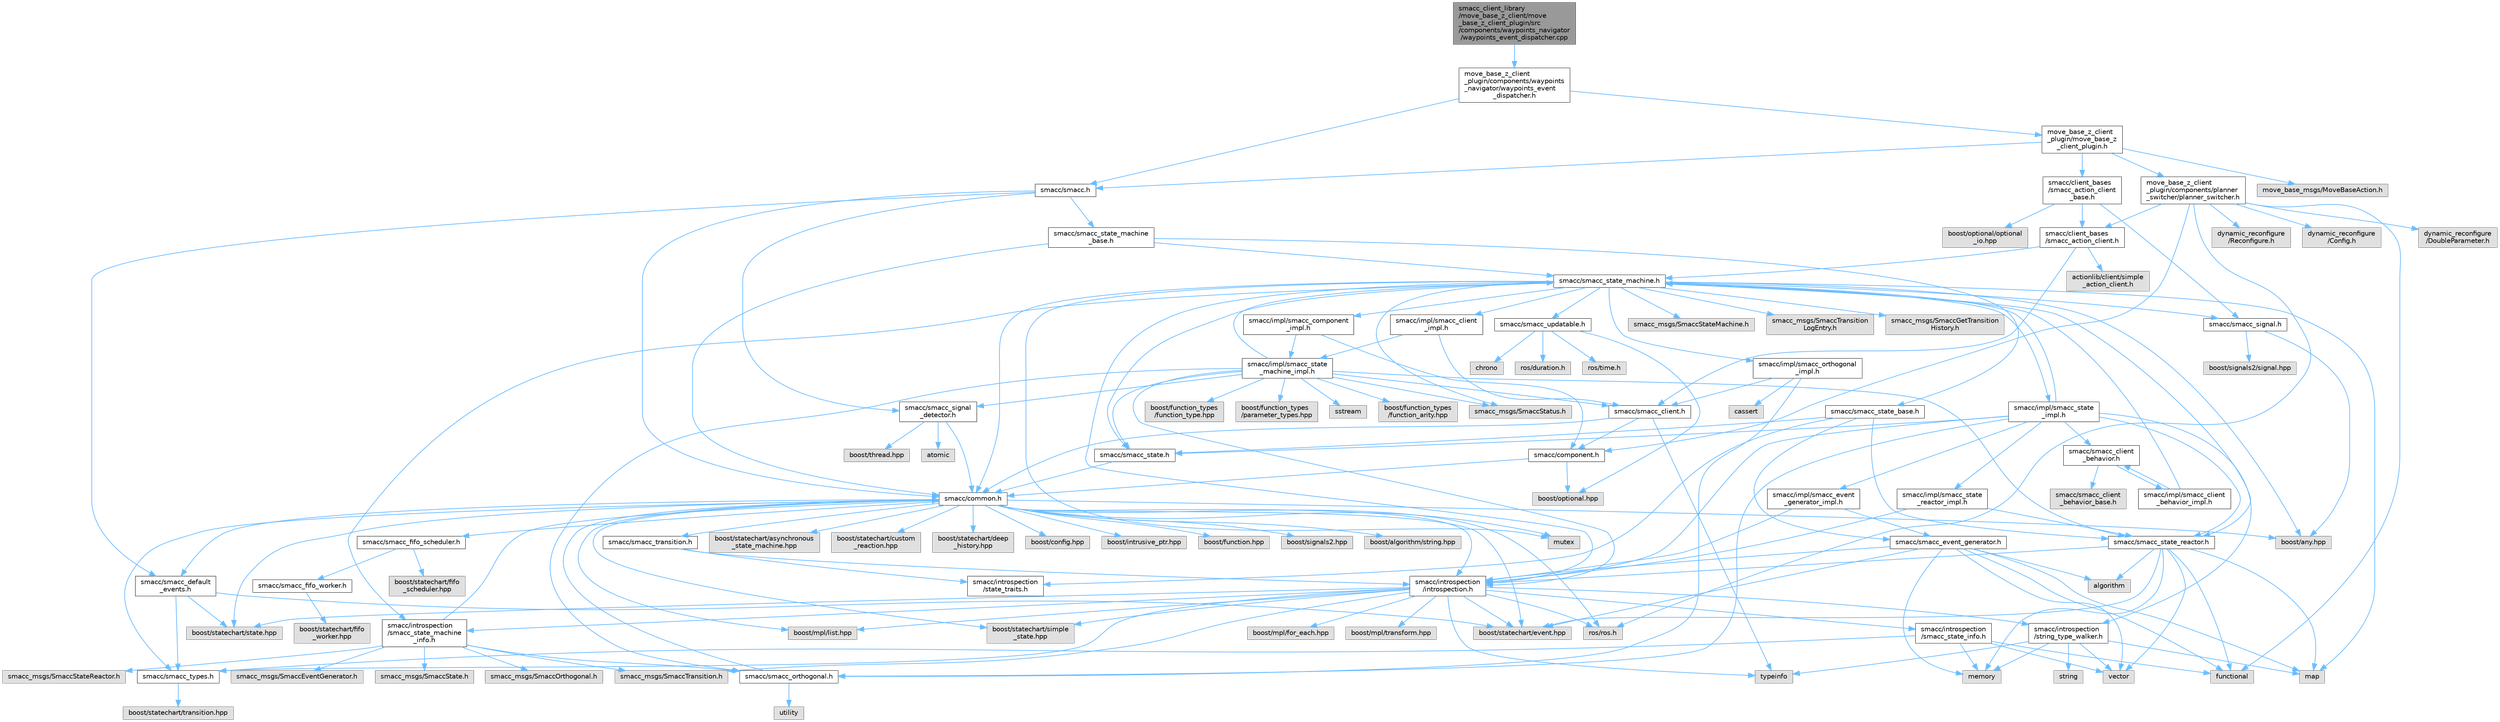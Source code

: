 digraph "smacc_client_library/move_base_z_client/move_base_z_client_plugin/src/components/waypoints_navigator/waypoints_event_dispatcher.cpp"
{
 // LATEX_PDF_SIZE
  bgcolor="transparent";
  edge [fontname=Helvetica,fontsize=10,labelfontname=Helvetica,labelfontsize=10];
  node [fontname=Helvetica,fontsize=10,shape=box,height=0.2,width=0.4];
  Node1 [label="smacc_client_library\l/move_base_z_client/move\l_base_z_client_plugin/src\l/components/waypoints_navigator\l/waypoints_event_dispatcher.cpp",height=0.2,width=0.4,color="gray40", fillcolor="grey60", style="filled", fontcolor="black",tooltip=" "];
  Node1 -> Node2 [color="steelblue1",style="solid"];
  Node2 [label="move_base_z_client\l_plugin/components/waypoints\l_navigator/waypoints_event\l_dispatcher.h",height=0.2,width=0.4,color="grey40", fillcolor="white", style="filled",URL="$waypoints__event__dispatcher_8h.html",tooltip=" "];
  Node2 -> Node3 [color="steelblue1",style="solid"];
  Node3 [label="smacc/smacc.h",height=0.2,width=0.4,color="grey40", fillcolor="white", style="filled",URL="$smacc_8h.html",tooltip=" "];
  Node3 -> Node4 [color="steelblue1",style="solid"];
  Node4 [label="smacc/common.h",height=0.2,width=0.4,color="grey40", fillcolor="white", style="filled",URL="$common_8h.html",tooltip=" "];
  Node4 -> Node5 [color="steelblue1",style="solid"];
  Node5 [label="boost/statechart/state.hpp",height=0.2,width=0.4,color="grey60", fillcolor="#E0E0E0", style="filled",tooltip=" "];
  Node4 -> Node6 [color="steelblue1",style="solid"];
  Node6 [label="boost/statechart/simple\l_state.hpp",height=0.2,width=0.4,color="grey60", fillcolor="#E0E0E0", style="filled",tooltip=" "];
  Node4 -> Node7 [color="steelblue1",style="solid"];
  Node7 [label="boost/statechart/event.hpp",height=0.2,width=0.4,color="grey60", fillcolor="#E0E0E0", style="filled",tooltip=" "];
  Node4 -> Node8 [color="steelblue1",style="solid"];
  Node8 [label="boost/statechart/asynchronous\l_state_machine.hpp",height=0.2,width=0.4,color="grey60", fillcolor="#E0E0E0", style="filled",tooltip=" "];
  Node4 -> Node9 [color="steelblue1",style="solid"];
  Node9 [label="boost/statechart/custom\l_reaction.hpp",height=0.2,width=0.4,color="grey60", fillcolor="#E0E0E0", style="filled",tooltip=" "];
  Node4 -> Node10 [color="steelblue1",style="solid"];
  Node10 [label="boost/statechart/deep\l_history.hpp",height=0.2,width=0.4,color="grey60", fillcolor="#E0E0E0", style="filled",tooltip=" "];
  Node4 -> Node11 [color="steelblue1",style="solid"];
  Node11 [label="boost/config.hpp",height=0.2,width=0.4,color="grey60", fillcolor="#E0E0E0", style="filled",tooltip=" "];
  Node4 -> Node12 [color="steelblue1",style="solid"];
  Node12 [label="boost/intrusive_ptr.hpp",height=0.2,width=0.4,color="grey60", fillcolor="#E0E0E0", style="filled",tooltip=" "];
  Node4 -> Node13 [color="steelblue1",style="solid"];
  Node13 [label="boost/function.hpp",height=0.2,width=0.4,color="grey60", fillcolor="#E0E0E0", style="filled",tooltip=" "];
  Node4 -> Node14 [color="steelblue1",style="solid"];
  Node14 [label="boost/signals2.hpp",height=0.2,width=0.4,color="grey60", fillcolor="#E0E0E0", style="filled",tooltip=" "];
  Node4 -> Node15 [color="steelblue1",style="solid"];
  Node15 [label="boost/mpl/list.hpp",height=0.2,width=0.4,color="grey60", fillcolor="#E0E0E0", style="filled",tooltip=" "];
  Node4 -> Node16 [color="steelblue1",style="solid"];
  Node16 [label="boost/any.hpp",height=0.2,width=0.4,color="grey60", fillcolor="#E0E0E0", style="filled",tooltip=" "];
  Node4 -> Node17 [color="steelblue1",style="solid"];
  Node17 [label="boost/algorithm/string.hpp",height=0.2,width=0.4,color="grey60", fillcolor="#E0E0E0", style="filled",tooltip=" "];
  Node4 -> Node18 [color="steelblue1",style="solid"];
  Node18 [label="mutex",height=0.2,width=0.4,color="grey60", fillcolor="#E0E0E0", style="filled",tooltip=" "];
  Node4 -> Node19 [color="steelblue1",style="solid"];
  Node19 [label="ros/ros.h",height=0.2,width=0.4,color="grey60", fillcolor="#E0E0E0", style="filled",tooltip=" "];
  Node4 -> Node20 [color="steelblue1",style="solid"];
  Node20 [label="smacc/smacc_fifo_scheduler.h",height=0.2,width=0.4,color="grey40", fillcolor="white", style="filled",URL="$smacc__fifo__scheduler_8h.html",tooltip=" "];
  Node20 -> Node21 [color="steelblue1",style="solid"];
  Node21 [label="boost/statechart/fifo\l_scheduler.hpp",height=0.2,width=0.4,color="grey60", fillcolor="#E0E0E0", style="filled",tooltip=" "];
  Node20 -> Node22 [color="steelblue1",style="solid"];
  Node22 [label="smacc/smacc_fifo_worker.h",height=0.2,width=0.4,color="grey40", fillcolor="white", style="filled",URL="$smacc__fifo__worker_8h.html",tooltip=" "];
  Node22 -> Node23 [color="steelblue1",style="solid"];
  Node23 [label="boost/statechart/fifo\l_worker.hpp",height=0.2,width=0.4,color="grey60", fillcolor="#E0E0E0", style="filled",tooltip=" "];
  Node4 -> Node24 [color="steelblue1",style="solid"];
  Node24 [label="smacc/smacc_types.h",height=0.2,width=0.4,color="grey40", fillcolor="white", style="filled",URL="$smacc__types_8h.html",tooltip=" "];
  Node24 -> Node25 [color="steelblue1",style="solid"];
  Node25 [label="boost/statechart/transition.hpp",height=0.2,width=0.4,color="grey60", fillcolor="#E0E0E0", style="filled",tooltip=" "];
  Node4 -> Node26 [color="steelblue1",style="solid"];
  Node26 [label="smacc/introspection\l/introspection.h",height=0.2,width=0.4,color="grey40", fillcolor="white", style="filled",URL="$introspection_8h.html",tooltip=" "];
  Node26 -> Node5 [color="steelblue1",style="solid"];
  Node26 -> Node6 [color="steelblue1",style="solid"];
  Node26 -> Node7 [color="steelblue1",style="solid"];
  Node26 -> Node19 [color="steelblue1",style="solid"];
  Node26 -> Node27 [color="steelblue1",style="solid"];
  Node27 [label="typeinfo",height=0.2,width=0.4,color="grey60", fillcolor="#E0E0E0", style="filled",tooltip=" "];
  Node26 -> Node15 [color="steelblue1",style="solid"];
  Node26 -> Node28 [color="steelblue1",style="solid"];
  Node28 [label="boost/mpl/for_each.hpp",height=0.2,width=0.4,color="grey60", fillcolor="#E0E0E0", style="filled",tooltip=" "];
  Node26 -> Node29 [color="steelblue1",style="solid"];
  Node29 [label="boost/mpl/transform.hpp",height=0.2,width=0.4,color="grey60", fillcolor="#E0E0E0", style="filled",tooltip=" "];
  Node26 -> Node24 [color="steelblue1",style="solid"];
  Node26 -> Node30 [color="steelblue1",style="solid"];
  Node30 [label="smacc/introspection\l/string_type_walker.h",height=0.2,width=0.4,color="grey40", fillcolor="white", style="filled",URL="$string__type__walker_8h.html",tooltip=" "];
  Node30 -> Node31 [color="steelblue1",style="solid"];
  Node31 [label="string",height=0.2,width=0.4,color="grey60", fillcolor="#E0E0E0", style="filled",tooltip=" "];
  Node30 -> Node32 [color="steelblue1",style="solid"];
  Node32 [label="memory",height=0.2,width=0.4,color="grey60", fillcolor="#E0E0E0", style="filled",tooltip=" "];
  Node30 -> Node33 [color="steelblue1",style="solid"];
  Node33 [label="vector",height=0.2,width=0.4,color="grey60", fillcolor="#E0E0E0", style="filled",tooltip=" "];
  Node30 -> Node27 [color="steelblue1",style="solid"];
  Node30 -> Node34 [color="steelblue1",style="solid"];
  Node34 [label="map",height=0.2,width=0.4,color="grey60", fillcolor="#E0E0E0", style="filled",tooltip=" "];
  Node26 -> Node35 [color="steelblue1",style="solid"];
  Node35 [label="smacc/introspection\l/smacc_state_info.h",height=0.2,width=0.4,color="grey40", fillcolor="white", style="filled",URL="$smacc__state__info_8h.html",tooltip=" "];
  Node35 -> Node32 [color="steelblue1",style="solid"];
  Node35 -> Node36 [color="steelblue1",style="solid"];
  Node36 [label="functional",height=0.2,width=0.4,color="grey60", fillcolor="#E0E0E0", style="filled",tooltip=" "];
  Node35 -> Node33 [color="steelblue1",style="solid"];
  Node35 -> Node24 [color="steelblue1",style="solid"];
  Node26 -> Node37 [color="steelblue1",style="solid"];
  Node37 [label="smacc_msgs/SmaccTransition.h",height=0.2,width=0.4,color="grey60", fillcolor="#E0E0E0", style="filled",tooltip=" "];
  Node26 -> Node38 [color="steelblue1",style="solid"];
  Node38 [label="smacc/introspection\l/smacc_state_machine\l_info.h",height=0.2,width=0.4,color="grey40", fillcolor="white", style="filled",URL="$smacc__state__machine__info_8h.html",tooltip=" "];
  Node38 -> Node4 [color="steelblue1",style="solid"];
  Node38 -> Node39 [color="steelblue1",style="solid"];
  Node39 [label="smacc/smacc_orthogonal.h",height=0.2,width=0.4,color="grey40", fillcolor="white", style="filled",URL="$smacc__orthogonal_8h.html",tooltip=" "];
  Node39 -> Node4 [color="steelblue1",style="solid"];
  Node39 -> Node40 [color="steelblue1",style="solid"];
  Node40 [label="utility",height=0.2,width=0.4,color="grey60", fillcolor="#E0E0E0", style="filled",tooltip=" "];
  Node38 -> Node41 [color="steelblue1",style="solid"];
  Node41 [label="smacc_msgs/SmaccState.h",height=0.2,width=0.4,color="grey60", fillcolor="#E0E0E0", style="filled",tooltip=" "];
  Node38 -> Node37 [color="steelblue1",style="solid"];
  Node38 -> Node42 [color="steelblue1",style="solid"];
  Node42 [label="smacc_msgs/SmaccOrthogonal.h",height=0.2,width=0.4,color="grey60", fillcolor="#E0E0E0", style="filled",tooltip=" "];
  Node38 -> Node43 [color="steelblue1",style="solid"];
  Node43 [label="smacc_msgs/SmaccStateReactor.h",height=0.2,width=0.4,color="grey60", fillcolor="#E0E0E0", style="filled",tooltip=" "];
  Node38 -> Node44 [color="steelblue1",style="solid"];
  Node44 [label="smacc_msgs/SmaccEventGenerator.h",height=0.2,width=0.4,color="grey60", fillcolor="#E0E0E0", style="filled",tooltip=" "];
  Node4 -> Node45 [color="steelblue1",style="solid"];
  Node45 [label="smacc/smacc_default\l_events.h",height=0.2,width=0.4,color="grey40", fillcolor="white", style="filled",URL="$smacc__default__events_8h.html",tooltip=" "];
  Node45 -> Node5 [color="steelblue1",style="solid"];
  Node45 -> Node7 [color="steelblue1",style="solid"];
  Node45 -> Node24 [color="steelblue1",style="solid"];
  Node4 -> Node46 [color="steelblue1",style="solid"];
  Node46 [label="smacc/smacc_transition.h",height=0.2,width=0.4,color="grey40", fillcolor="white", style="filled",URL="$smacc__transition_8h.html",tooltip=" "];
  Node46 -> Node26 [color="steelblue1",style="solid"];
  Node46 -> Node47 [color="steelblue1",style="solid"];
  Node47 [label="smacc/introspection\l/state_traits.h",height=0.2,width=0.4,color="grey40", fillcolor="white", style="filled",URL="$state__traits_8h.html",tooltip=" "];
  Node3 -> Node48 [color="steelblue1",style="solid"];
  Node48 [label="smacc/smacc_state_machine\l_base.h",height=0.2,width=0.4,color="grey40", fillcolor="white", style="filled",URL="$smacc__state__machine__base_8h.html",tooltip=" "];
  Node48 -> Node4 [color="steelblue1",style="solid"];
  Node48 -> Node49 [color="steelblue1",style="solid"];
  Node49 [label="smacc/smacc_state_base.h",height=0.2,width=0.4,color="grey40", fillcolor="white", style="filled",URL="$smacc__state__base_8h.html",tooltip=" "];
  Node49 -> Node50 [color="steelblue1",style="solid"];
  Node50 [label="smacc/smacc_state.h",height=0.2,width=0.4,color="grey40", fillcolor="white", style="filled",URL="$smacc__state_8h.html",tooltip=" "];
  Node50 -> Node4 [color="steelblue1",style="solid"];
  Node49 -> Node51 [color="steelblue1",style="solid"];
  Node51 [label="smacc/smacc_state_reactor.h",height=0.2,width=0.4,color="grey40", fillcolor="white", style="filled",URL="$smacc__state__reactor_8h.html",tooltip=" "];
  Node51 -> Node36 [color="steelblue1",style="solid"];
  Node51 -> Node32 [color="steelblue1",style="solid"];
  Node51 -> Node33 [color="steelblue1",style="solid"];
  Node51 -> Node52 [color="steelblue1",style="solid"];
  Node52 [label="algorithm",height=0.2,width=0.4,color="grey60", fillcolor="#E0E0E0", style="filled",tooltip=" "];
  Node51 -> Node26 [color="steelblue1",style="solid"];
  Node51 -> Node7 [color="steelblue1",style="solid"];
  Node51 -> Node34 [color="steelblue1",style="solid"];
  Node49 -> Node53 [color="steelblue1",style="solid"];
  Node53 [label="smacc/smacc_event_generator.h",height=0.2,width=0.4,color="grey40", fillcolor="white", style="filled",URL="$smacc__event__generator_8h.html",tooltip=" "];
  Node53 -> Node36 [color="steelblue1",style="solid"];
  Node53 -> Node32 [color="steelblue1",style="solid"];
  Node53 -> Node33 [color="steelblue1",style="solid"];
  Node53 -> Node52 [color="steelblue1",style="solid"];
  Node53 -> Node26 [color="steelblue1",style="solid"];
  Node53 -> Node7 [color="steelblue1",style="solid"];
  Node53 -> Node34 [color="steelblue1",style="solid"];
  Node49 -> Node47 [color="steelblue1",style="solid"];
  Node48 -> Node54 [color="steelblue1",style="solid"];
  Node54 [label="smacc/smacc_state_machine.h",height=0.2,width=0.4,color="grey40", fillcolor="white", style="filled",URL="$smacc__state__machine_8h.html",tooltip=" "];
  Node54 -> Node16 [color="steelblue1",style="solid"];
  Node54 -> Node34 [color="steelblue1",style="solid"];
  Node54 -> Node18 [color="steelblue1",style="solid"];
  Node54 -> Node4 [color="steelblue1",style="solid"];
  Node54 -> Node26 [color="steelblue1",style="solid"];
  Node54 -> Node38 [color="steelblue1",style="solid"];
  Node54 -> Node55 [color="steelblue1",style="solid"];
  Node55 [label="smacc/smacc_updatable.h",height=0.2,width=0.4,color="grey40", fillcolor="white", style="filled",URL="$smacc__updatable_8h.html",tooltip=" "];
  Node55 -> Node56 [color="steelblue1",style="solid"];
  Node56 [label="chrono",height=0.2,width=0.4,color="grey60", fillcolor="#E0E0E0", style="filled",tooltip=" "];
  Node55 -> Node57 [color="steelblue1",style="solid"];
  Node57 [label="boost/optional.hpp",height=0.2,width=0.4,color="grey60", fillcolor="#E0E0E0", style="filled",tooltip=" "];
  Node55 -> Node58 [color="steelblue1",style="solid"];
  Node58 [label="ros/duration.h",height=0.2,width=0.4,color="grey60", fillcolor="#E0E0E0", style="filled",tooltip=" "];
  Node55 -> Node59 [color="steelblue1",style="solid"];
  Node59 [label="ros/time.h",height=0.2,width=0.4,color="grey60", fillcolor="#E0E0E0", style="filled",tooltip=" "];
  Node54 -> Node60 [color="steelblue1",style="solid"];
  Node60 [label="smacc/smacc_signal.h",height=0.2,width=0.4,color="grey40", fillcolor="white", style="filled",URL="$smacc__signal_8h.html",tooltip=" "];
  Node60 -> Node61 [color="steelblue1",style="solid"];
  Node61 [label="boost/signals2/signal.hpp",height=0.2,width=0.4,color="grey60", fillcolor="#E0E0E0", style="filled",tooltip=" "];
  Node60 -> Node16 [color="steelblue1",style="solid"];
  Node54 -> Node62 [color="steelblue1",style="solid"];
  Node62 [label="smacc_msgs/SmaccStateMachine.h",height=0.2,width=0.4,color="grey60", fillcolor="#E0E0E0", style="filled",tooltip=" "];
  Node54 -> Node63 [color="steelblue1",style="solid"];
  Node63 [label="smacc_msgs/SmaccTransition\lLogEntry.h",height=0.2,width=0.4,color="grey60", fillcolor="#E0E0E0", style="filled",tooltip=" "];
  Node54 -> Node64 [color="steelblue1",style="solid"];
  Node64 [label="smacc_msgs/SmaccStatus.h",height=0.2,width=0.4,color="grey60", fillcolor="#E0E0E0", style="filled",tooltip=" "];
  Node54 -> Node65 [color="steelblue1",style="solid"];
  Node65 [label="smacc_msgs/SmaccGetTransition\lHistory.h",height=0.2,width=0.4,color="grey60", fillcolor="#E0E0E0", style="filled",tooltip=" "];
  Node54 -> Node50 [color="steelblue1",style="solid"];
  Node54 -> Node51 [color="steelblue1",style="solid"];
  Node54 -> Node66 [color="steelblue1",style="solid"];
  Node66 [label="smacc/impl/smacc_state\l_impl.h",height=0.2,width=0.4,color="grey40", fillcolor="white", style="filled",URL="$smacc__state__impl_8h.html",tooltip=" "];
  Node66 -> Node50 [color="steelblue1",style="solid"];
  Node66 -> Node39 [color="steelblue1",style="solid"];
  Node66 -> Node67 [color="steelblue1",style="solid"];
  Node67 [label="smacc/smacc_client\l_behavior.h",height=0.2,width=0.4,color="grey40", fillcolor="white", style="filled",URL="$smacc__client__behavior_8h.html",tooltip=" "];
  Node67 -> Node68 [color="steelblue1",style="solid"];
  Node68 [label="smacc/smacc_client\l_behavior_base.h",height=0.2,width=0.4,color="grey60", fillcolor="#E0E0E0", style="filled",tooltip=" "];
  Node67 -> Node69 [color="steelblue1",style="solid"];
  Node69 [label="smacc/impl/smacc_client\l_behavior_impl.h",height=0.2,width=0.4,color="grey40", fillcolor="white", style="filled",URL="$smacc__client__behavior__impl_8h.html",tooltip=" "];
  Node69 -> Node67 [color="steelblue1",style="solid"];
  Node69 -> Node54 [color="steelblue1",style="solid"];
  Node66 -> Node26 [color="steelblue1",style="solid"];
  Node66 -> Node51 [color="steelblue1",style="solid"];
  Node66 -> Node30 [color="steelblue1",style="solid"];
  Node66 -> Node54 [color="steelblue1",style="solid"];
  Node66 -> Node70 [color="steelblue1",style="solid"];
  Node70 [label="smacc/impl/smacc_state\l_reactor_impl.h",height=0.2,width=0.4,color="grey40", fillcolor="white", style="filled",URL="$smacc__state__reactor__impl_8h.html",tooltip=" "];
  Node70 -> Node51 [color="steelblue1",style="solid"];
  Node70 -> Node26 [color="steelblue1",style="solid"];
  Node66 -> Node71 [color="steelblue1",style="solid"];
  Node71 [label="smacc/impl/smacc_event\l_generator_impl.h",height=0.2,width=0.4,color="grey40", fillcolor="white", style="filled",URL="$smacc__event__generator__impl_8h.html",tooltip=" "];
  Node71 -> Node53 [color="steelblue1",style="solid"];
  Node71 -> Node26 [color="steelblue1",style="solid"];
  Node54 -> Node72 [color="steelblue1",style="solid"];
  Node72 [label="smacc/impl/smacc_client\l_impl.h",height=0.2,width=0.4,color="grey40", fillcolor="white", style="filled",URL="$smacc__client__impl_8h.html",tooltip=" "];
  Node72 -> Node73 [color="steelblue1",style="solid"];
  Node73 [label="smacc/smacc_client.h",height=0.2,width=0.4,color="grey40", fillcolor="white", style="filled",URL="$smacc__client_8h.html",tooltip=" "];
  Node73 -> Node4 [color="steelblue1",style="solid"];
  Node73 -> Node74 [color="steelblue1",style="solid"];
  Node74 [label="smacc/component.h",height=0.2,width=0.4,color="grey40", fillcolor="white", style="filled",URL="$component_8h.html",tooltip=" "];
  Node74 -> Node4 [color="steelblue1",style="solid"];
  Node74 -> Node57 [color="steelblue1",style="solid"];
  Node73 -> Node27 [color="steelblue1",style="solid"];
  Node72 -> Node75 [color="steelblue1",style="solid"];
  Node75 [label="smacc/impl/smacc_state\l_machine_impl.h",height=0.2,width=0.4,color="grey40", fillcolor="white", style="filled",URL="$smacc__state__machine__impl_8h.html",tooltip=" "];
  Node75 -> Node54 [color="steelblue1",style="solid"];
  Node75 -> Node73 [color="steelblue1",style="solid"];
  Node75 -> Node39 [color="steelblue1",style="solid"];
  Node75 -> Node50 [color="steelblue1",style="solid"];
  Node75 -> Node26 [color="steelblue1",style="solid"];
  Node75 -> Node76 [color="steelblue1",style="solid"];
  Node76 [label="smacc/smacc_signal\l_detector.h",height=0.2,width=0.4,color="grey40", fillcolor="white", style="filled",URL="$smacc__signal__detector_8h.html",tooltip=" "];
  Node76 -> Node77 [color="steelblue1",style="solid"];
  Node77 [label="boost/thread.hpp",height=0.2,width=0.4,color="grey60", fillcolor="#E0E0E0", style="filled",tooltip=" "];
  Node76 -> Node4 [color="steelblue1",style="solid"];
  Node76 -> Node78 [color="steelblue1",style="solid"];
  Node78 [label="atomic",height=0.2,width=0.4,color="grey60", fillcolor="#E0E0E0", style="filled",tooltip=" "];
  Node75 -> Node51 [color="steelblue1",style="solid"];
  Node75 -> Node64 [color="steelblue1",style="solid"];
  Node75 -> Node79 [color="steelblue1",style="solid"];
  Node79 [label="sstream",height=0.2,width=0.4,color="grey60", fillcolor="#E0E0E0", style="filled",tooltip=" "];
  Node75 -> Node80 [color="steelblue1",style="solid"];
  Node80 [label="boost/function_types\l/function_arity.hpp",height=0.2,width=0.4,color="grey60", fillcolor="#E0E0E0", style="filled",tooltip=" "];
  Node75 -> Node81 [color="steelblue1",style="solid"];
  Node81 [label="boost/function_types\l/function_type.hpp",height=0.2,width=0.4,color="grey60", fillcolor="#E0E0E0", style="filled",tooltip=" "];
  Node75 -> Node82 [color="steelblue1",style="solid"];
  Node82 [label="boost/function_types\l/parameter_types.hpp",height=0.2,width=0.4,color="grey60", fillcolor="#E0E0E0", style="filled",tooltip=" "];
  Node54 -> Node83 [color="steelblue1",style="solid"];
  Node83 [label="smacc/impl/smacc_component\l_impl.h",height=0.2,width=0.4,color="grey40", fillcolor="white", style="filled",URL="$smacc__component__impl_8h.html",tooltip=" "];
  Node83 -> Node74 [color="steelblue1",style="solid"];
  Node83 -> Node75 [color="steelblue1",style="solid"];
  Node54 -> Node84 [color="steelblue1",style="solid"];
  Node84 [label="smacc/impl/smacc_orthogonal\l_impl.h",height=0.2,width=0.4,color="grey40", fillcolor="white", style="filled",URL="$smacc__orthogonal__impl_8h.html",tooltip=" "];
  Node84 -> Node39 [color="steelblue1",style="solid"];
  Node84 -> Node73 [color="steelblue1",style="solid"];
  Node84 -> Node85 [color="steelblue1",style="solid"];
  Node85 [label="cassert",height=0.2,width=0.4,color="grey60", fillcolor="#E0E0E0", style="filled",tooltip=" "];
  Node3 -> Node76 [color="steelblue1",style="solid"];
  Node3 -> Node45 [color="steelblue1",style="solid"];
  Node2 -> Node86 [color="steelblue1",style="solid"];
  Node86 [label="move_base_z_client\l_plugin/move_base_z\l_client_plugin.h",height=0.2,width=0.4,color="grey40", fillcolor="white", style="filled",URL="$move__base__z__client__plugin_8h.html",tooltip=" "];
  Node86 -> Node3 [color="steelblue1",style="solid"];
  Node86 -> Node87 [color="steelblue1",style="solid"];
  Node87 [label="smacc/client_bases\l/smacc_action_client\l_base.h",height=0.2,width=0.4,color="grey40", fillcolor="white", style="filled",URL="$smacc__action__client__base_8h.html",tooltip=" "];
  Node87 -> Node88 [color="steelblue1",style="solid"];
  Node88 [label="smacc/client_bases\l/smacc_action_client.h",height=0.2,width=0.4,color="grey40", fillcolor="white", style="filled",URL="$smacc__action__client_8h.html",tooltip=" "];
  Node88 -> Node73 [color="steelblue1",style="solid"];
  Node88 -> Node54 [color="steelblue1",style="solid"];
  Node88 -> Node89 [color="steelblue1",style="solid"];
  Node89 [label="actionlib/client/simple\l_action_client.h",height=0.2,width=0.4,color="grey60", fillcolor="#E0E0E0", style="filled",tooltip=" "];
  Node87 -> Node60 [color="steelblue1",style="solid"];
  Node87 -> Node90 [color="steelblue1",style="solid"];
  Node90 [label="boost/optional/optional\l_io.hpp",height=0.2,width=0.4,color="grey60", fillcolor="#E0E0E0", style="filled",tooltip=" "];
  Node86 -> Node91 [color="steelblue1",style="solid"];
  Node91 [label="move_base_msgs/MoveBaseAction.h",height=0.2,width=0.4,color="grey60", fillcolor="#E0E0E0", style="filled",tooltip=" "];
  Node86 -> Node92 [color="steelblue1",style="solid"];
  Node92 [label="move_base_z_client\l_plugin/components/planner\l_switcher/planner_switcher.h",height=0.2,width=0.4,color="grey40", fillcolor="white", style="filled",URL="$planner__switcher_8h.html",tooltip=" "];
  Node92 -> Node88 [color="steelblue1",style="solid"];
  Node92 -> Node74 [color="steelblue1",style="solid"];
  Node92 -> Node93 [color="steelblue1",style="solid"];
  Node93 [label="dynamic_reconfigure\l/Config.h",height=0.2,width=0.4,color="grey60", fillcolor="#E0E0E0", style="filled",tooltip=" "];
  Node92 -> Node94 [color="steelblue1",style="solid"];
  Node94 [label="dynamic_reconfigure\l/DoubleParameter.h",height=0.2,width=0.4,color="grey60", fillcolor="#E0E0E0", style="filled",tooltip=" "];
  Node92 -> Node95 [color="steelblue1",style="solid"];
  Node95 [label="dynamic_reconfigure\l/Reconfigure.h",height=0.2,width=0.4,color="grey60", fillcolor="#E0E0E0", style="filled",tooltip=" "];
  Node92 -> Node19 [color="steelblue1",style="solid"];
  Node92 -> Node36 [color="steelblue1",style="solid"];
}
